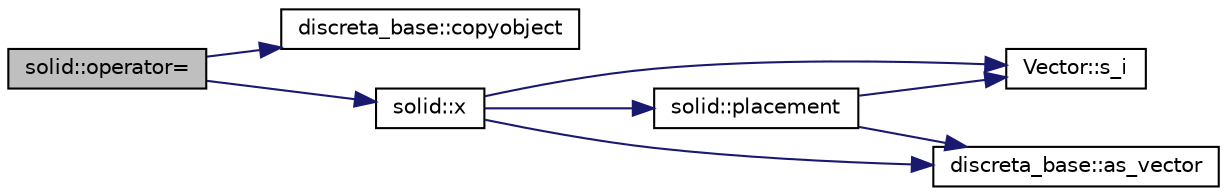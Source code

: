 digraph "solid::operator="
{
  edge [fontname="Helvetica",fontsize="10",labelfontname="Helvetica",labelfontsize="10"];
  node [fontname="Helvetica",fontsize="10",shape=record];
  rankdir="LR";
  Node3726 [label="solid::operator=",height=0.2,width=0.4,color="black", fillcolor="grey75", style="filled", fontcolor="black"];
  Node3726 -> Node3727 [color="midnightblue",fontsize="10",style="solid",fontname="Helvetica"];
  Node3727 [label="discreta_base::copyobject",height=0.2,width=0.4,color="black", fillcolor="white", style="filled",URL="$d7/d71/classdiscreta__base.html#a68fac2b12cefae0bc4d1a41faf9bc862"];
  Node3726 -> Node3728 [color="midnightblue",fontsize="10",style="solid",fontname="Helvetica"];
  Node3728 [label="solid::x",height=0.2,width=0.4,color="black", fillcolor="white", style="filled",URL="$d8/def/classsolid.html#ab9c0f7598fe0b626a7f819d04b935996"];
  Node3728 -> Node3729 [color="midnightblue",fontsize="10",style="solid",fontname="Helvetica"];
  Node3729 [label="solid::placement",height=0.2,width=0.4,color="black", fillcolor="white", style="filled",URL="$d8/def/classsolid.html#ac06c1e06d6dc5c6f43b1c850892548c8"];
  Node3729 -> Node3730 [color="midnightblue",fontsize="10",style="solid",fontname="Helvetica"];
  Node3730 [label="Vector::s_i",height=0.2,width=0.4,color="black", fillcolor="white", style="filled",URL="$d5/db2/class_vector.html#a1c4fe1752523df8119f70dd550244871"];
  Node3729 -> Node3731 [color="midnightblue",fontsize="10",style="solid",fontname="Helvetica"];
  Node3731 [label="discreta_base::as_vector",height=0.2,width=0.4,color="black", fillcolor="white", style="filled",URL="$d7/d71/classdiscreta__base.html#a7bdd6cae39c380b128ee9e17e42cf020"];
  Node3728 -> Node3730 [color="midnightblue",fontsize="10",style="solid",fontname="Helvetica"];
  Node3728 -> Node3731 [color="midnightblue",fontsize="10",style="solid",fontname="Helvetica"];
}
